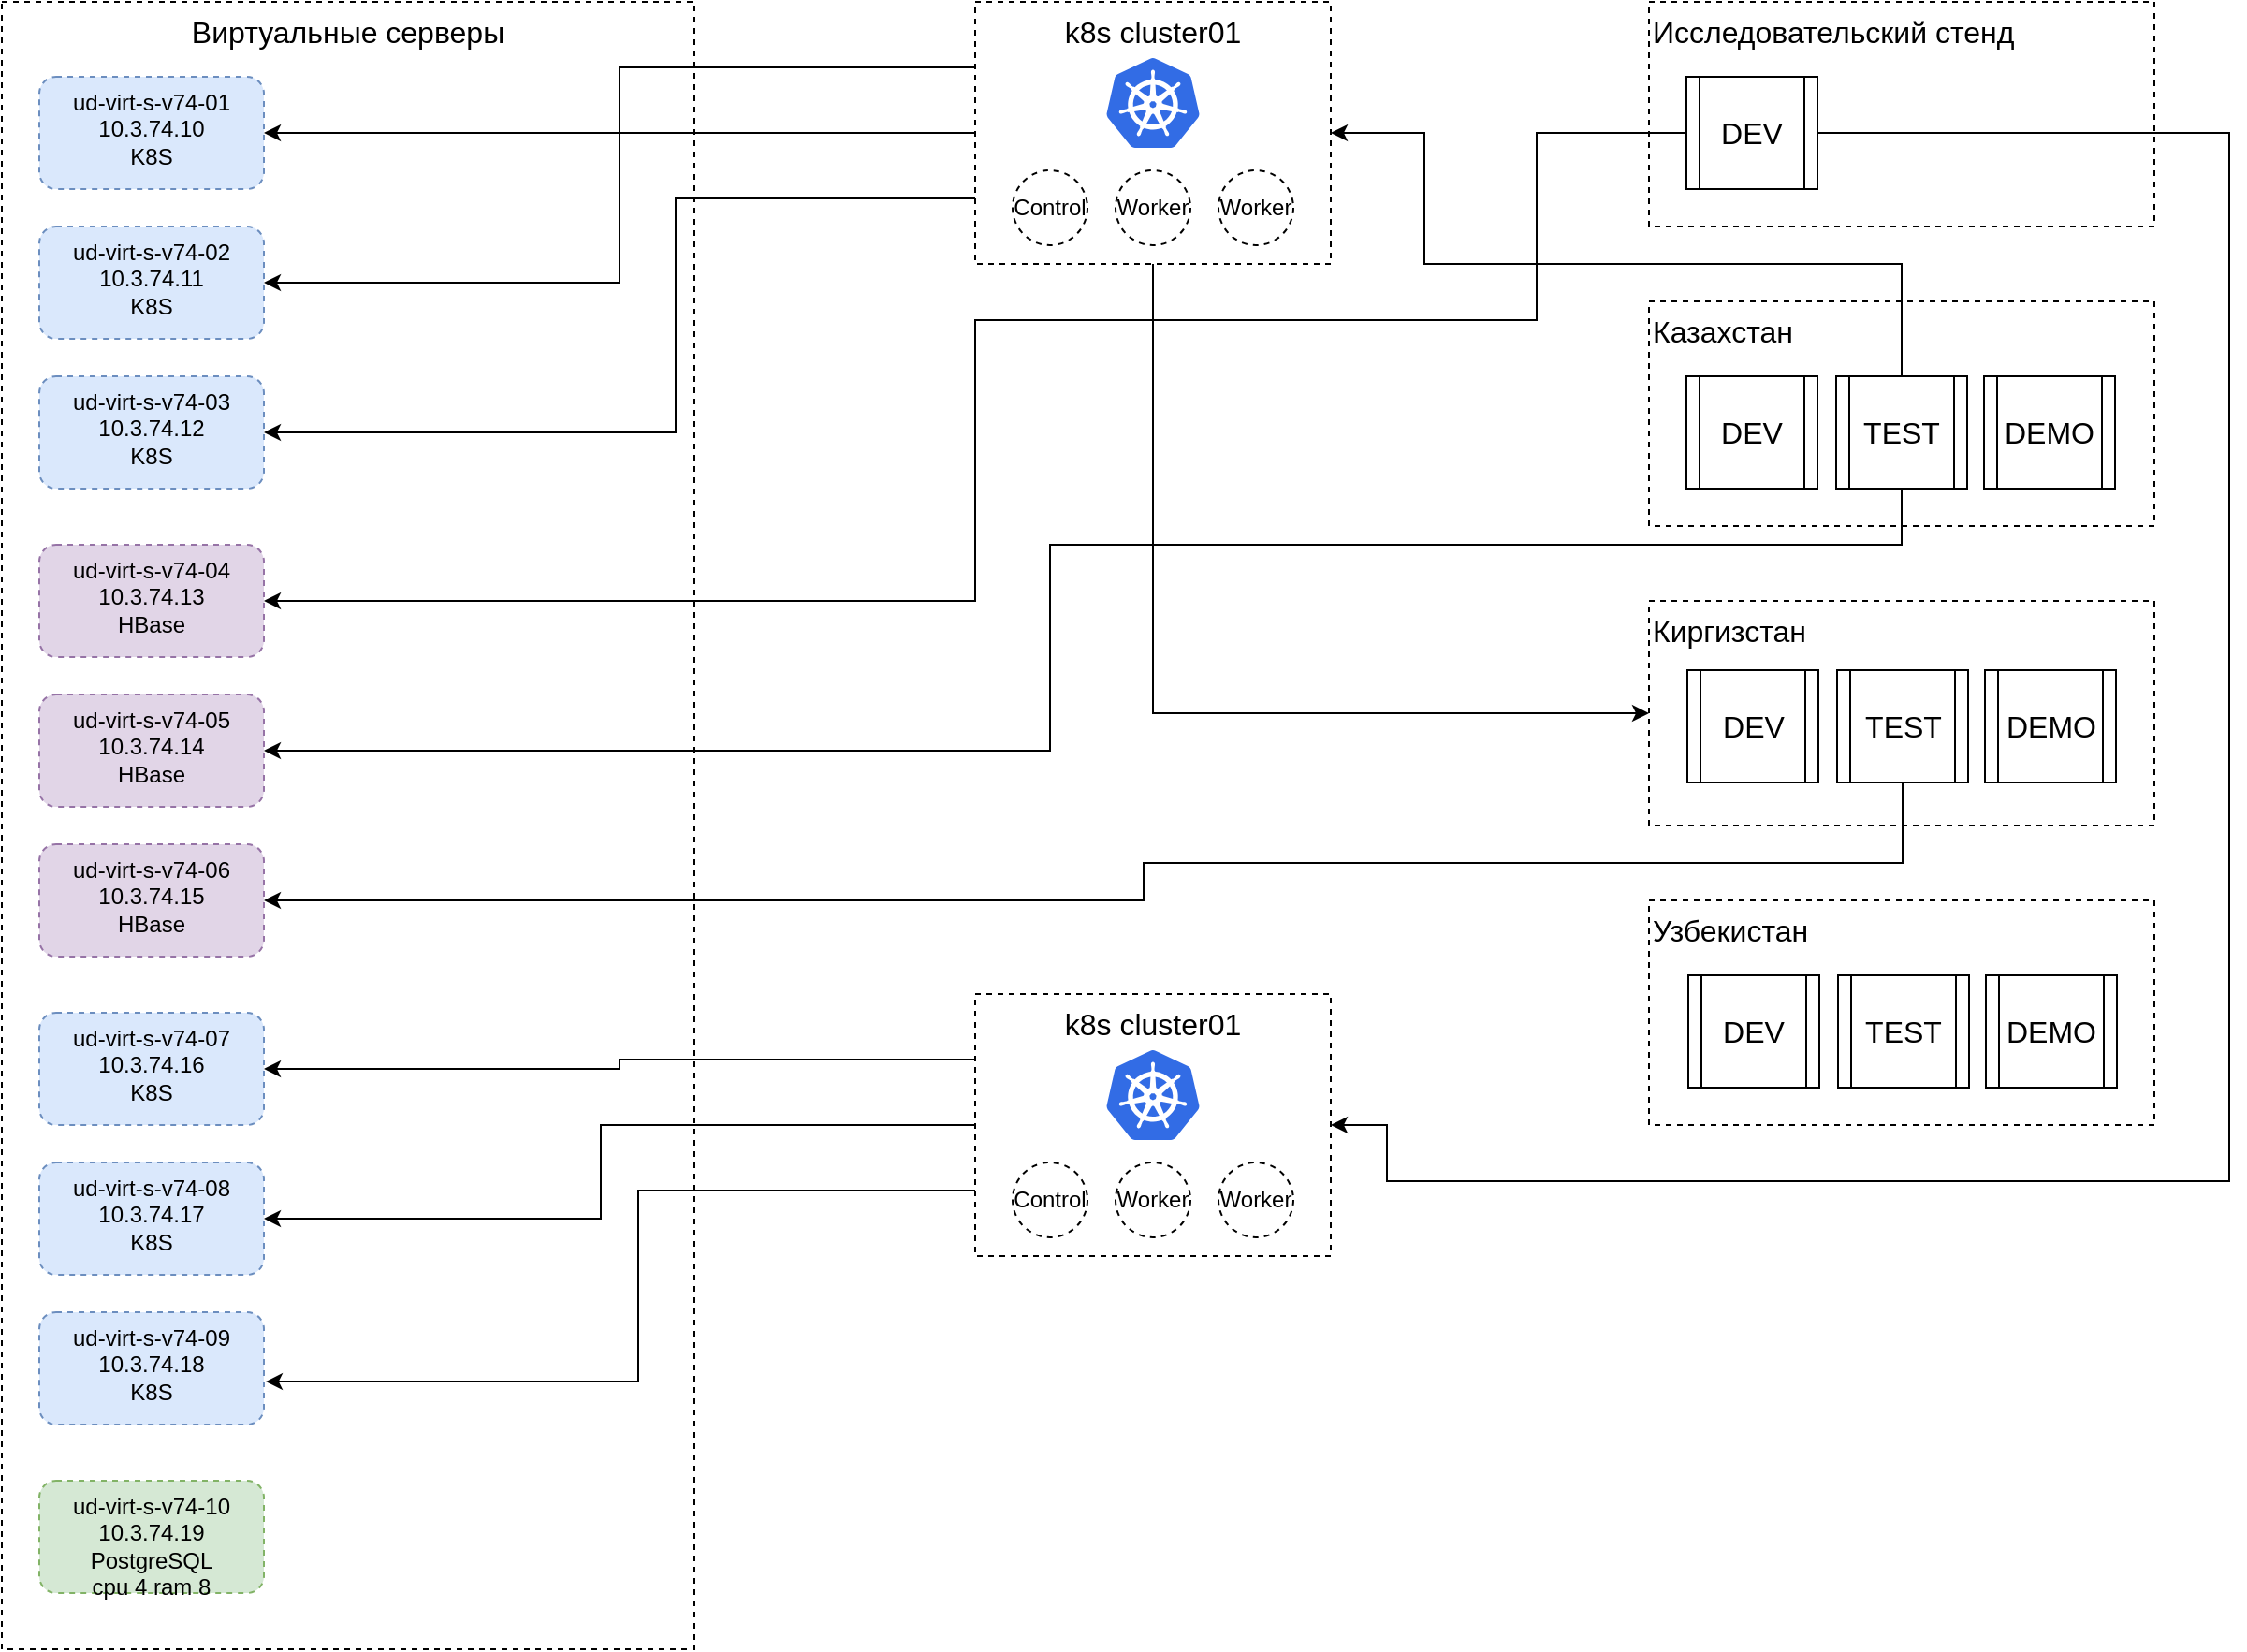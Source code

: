 <mxfile version="12.9.9" type="github">
  <diagram id="6sZUYCd6SJtvm4ZccUm2" name="Страница 1">
    <mxGraphModel dx="2062" dy="2324" grid="1" gridSize="10" guides="1" tooltips="1" connect="1" arrows="1" fold="1" page="1" pageScale="1" pageWidth="827" pageHeight="1169" math="0" shadow="0">
      <root>
        <mxCell id="0" />
        <mxCell id="1" parent="0" />
        <mxCell id="d1vBrUORe-Oo3YSFBDus-1" value="Виртуальные серверы" style="rounded=0;whiteSpace=wrap;html=1;dashed=1;align=center;verticalAlign=top;fontSize=16;" vertex="1" parent="1">
          <mxGeometry x="40" y="-800" width="370" height="880" as="geometry" />
        </mxCell>
        <mxCell id="d1vBrUORe-Oo3YSFBDus-2" value="ud-virt-s-v74-01&lt;br&gt;10.3.74.10&lt;br&gt;K8S" style="rounded=1;whiteSpace=wrap;html=1;dashed=1;align=center;verticalAlign=top;fillColor=#dae8fc;strokeColor=#6c8ebf;" vertex="1" parent="1">
          <mxGeometry x="60" y="-760" width="120" height="60" as="geometry" />
        </mxCell>
        <mxCell id="d1vBrUORe-Oo3YSFBDus-3" value="ud-virt-s-v74-02&lt;br&gt;10.3.74.11&lt;br&gt;K8S" style="rounded=1;whiteSpace=wrap;html=1;dashed=1;align=center;verticalAlign=top;fillColor=#dae8fc;strokeColor=#6c8ebf;" vertex="1" parent="1">
          <mxGeometry x="60" y="-680" width="120" height="60" as="geometry" />
        </mxCell>
        <mxCell id="d1vBrUORe-Oo3YSFBDus-4" value="ud-virt-s-v74-03&lt;br&gt;10.3.74.12&lt;br&gt;K8S" style="rounded=1;whiteSpace=wrap;html=1;dashed=1;align=center;verticalAlign=top;fillColor=#dae8fc;strokeColor=#6c8ebf;" vertex="1" parent="1">
          <mxGeometry x="60" y="-600" width="120" height="60" as="geometry" />
        </mxCell>
        <mxCell id="d1vBrUORe-Oo3YSFBDus-5" value="ud-virt-s-v74-07&lt;br&gt;10.3.74.16&lt;br&gt;K8S" style="rounded=1;whiteSpace=wrap;html=1;dashed=1;align=center;verticalAlign=top;fillColor=#dae8fc;strokeColor=#6c8ebf;" vertex="1" parent="1">
          <mxGeometry x="60" y="-260" width="120" height="60" as="geometry" />
        </mxCell>
        <mxCell id="d1vBrUORe-Oo3YSFBDus-6" value="ud-virt-s-v74-08&lt;br&gt;10.3.74.17&lt;br&gt;K8S" style="rounded=1;whiteSpace=wrap;html=1;dashed=1;align=center;verticalAlign=top;fillColor=#dae8fc;strokeColor=#6c8ebf;" vertex="1" parent="1">
          <mxGeometry x="60" y="-180" width="120" height="60" as="geometry" />
        </mxCell>
        <mxCell id="d1vBrUORe-Oo3YSFBDus-7" value="ud-virt-s-v74-09&lt;br&gt;10.3.74.18&lt;br&gt;K8S" style="rounded=1;whiteSpace=wrap;html=1;dashed=1;align=center;verticalAlign=top;fillColor=#dae8fc;strokeColor=#6c8ebf;" vertex="1" parent="1">
          <mxGeometry x="60" y="-100" width="120" height="60" as="geometry" />
        </mxCell>
        <mxCell id="d1vBrUORe-Oo3YSFBDus-8" value="ud-virt-s-v74-04&lt;br&gt;10.3.74.13&lt;br&gt;HBase" style="rounded=1;whiteSpace=wrap;html=1;dashed=1;align=center;verticalAlign=top;fillColor=#e1d5e7;strokeColor=#9673a6;" vertex="1" parent="1">
          <mxGeometry x="60" y="-510" width="120" height="60" as="geometry" />
        </mxCell>
        <mxCell id="d1vBrUORe-Oo3YSFBDus-9" value="ud-virt-s-v74-05&lt;br&gt;10.3.74.14&lt;br&gt;HBase" style="rounded=1;whiteSpace=wrap;html=1;dashed=1;align=center;verticalAlign=top;fillColor=#e1d5e7;strokeColor=#9673a6;" vertex="1" parent="1">
          <mxGeometry x="60" y="-430" width="120" height="60" as="geometry" />
        </mxCell>
        <mxCell id="d1vBrUORe-Oo3YSFBDus-10" value="ud-virt-s-v74-06&lt;br&gt;10.3.74.15&lt;br&gt;HBase" style="rounded=1;whiteSpace=wrap;html=1;dashed=1;align=center;verticalAlign=top;fillColor=#e1d5e7;strokeColor=#9673a6;" vertex="1" parent="1">
          <mxGeometry x="60" y="-350" width="120" height="60" as="geometry" />
        </mxCell>
        <mxCell id="d1vBrUORe-Oo3YSFBDus-11" value="ud-virt-s-v74-10&lt;br&gt;10.3.74.19&lt;br&gt;PostgreSQL&lt;br&gt;cpu 4&lt;span&gt;&amp;nbsp;ram&amp;nbsp;&lt;/span&gt;8" style="rounded=1;whiteSpace=wrap;html=1;dashed=1;align=center;verticalAlign=top;fillColor=#d5e8d4;strokeColor=#82b366;" vertex="1" parent="1">
          <mxGeometry x="60" y="-10" width="120" height="60" as="geometry" />
        </mxCell>
        <mxCell id="d1vBrUORe-Oo3YSFBDus-12" value="Исследовательский стенд" style="rounded=0;whiteSpace=wrap;html=1;dashed=1;align=left;verticalAlign=top;fontSize=16;" vertex="1" parent="1">
          <mxGeometry x="920" y="-800" width="270" height="120" as="geometry" />
        </mxCell>
        <mxCell id="d1vBrUORe-Oo3YSFBDus-13" value="Казахстан" style="rounded=0;whiteSpace=wrap;html=1;dashed=1;align=left;verticalAlign=top;fontSize=16;" vertex="1" parent="1">
          <mxGeometry x="920" y="-640" width="270" height="120" as="geometry" />
        </mxCell>
        <mxCell id="d1vBrUORe-Oo3YSFBDus-14" value="Киргизстан" style="rounded=0;whiteSpace=wrap;html=1;dashed=1;align=left;verticalAlign=top;fontSize=16;" vertex="1" parent="1">
          <mxGeometry x="920" y="-480" width="270" height="120" as="geometry" />
        </mxCell>
        <mxCell id="d1vBrUORe-Oo3YSFBDus-15" value="Узбекистан" style="rounded=0;whiteSpace=wrap;html=1;dashed=1;align=left;verticalAlign=top;fontSize=16;" vertex="1" parent="1">
          <mxGeometry x="920" y="-320" width="270" height="120" as="geometry" />
        </mxCell>
        <mxCell id="d1vBrUORe-Oo3YSFBDus-17" value="DEV" style="shape=process;whiteSpace=wrap;html=1;backgroundOutline=1;fontSize=16;align=center;" vertex="1" parent="1">
          <mxGeometry x="940" y="-600" width="70" height="60" as="geometry" />
        </mxCell>
        <mxCell id="d1vBrUORe-Oo3YSFBDus-86" style="edgeStyle=orthogonalEdgeStyle;rounded=0;orthogonalLoop=1;jettySize=auto;html=1;exitX=0.5;exitY=1;exitDx=0;exitDy=0;entryX=1;entryY=0.5;entryDx=0;entryDy=0;" edge="1" parent="1" source="d1vBrUORe-Oo3YSFBDus-19" target="d1vBrUORe-Oo3YSFBDus-9">
          <mxGeometry relative="1" as="geometry">
            <Array as="points">
              <mxPoint x="1055" y="-510" />
              <mxPoint x="600" y="-510" />
              <mxPoint x="600" y="-400" />
            </Array>
          </mxGeometry>
        </mxCell>
        <mxCell id="d1vBrUORe-Oo3YSFBDus-92" style="edgeStyle=orthogonalEdgeStyle;rounded=0;orthogonalLoop=1;jettySize=auto;html=1;exitX=0.5;exitY=0;exitDx=0;exitDy=0;entryX=1;entryY=0.5;entryDx=0;entryDy=0;" edge="1" parent="1" source="d1vBrUORe-Oo3YSFBDus-19" target="d1vBrUORe-Oo3YSFBDus-39">
          <mxGeometry relative="1" as="geometry">
            <Array as="points">
              <mxPoint x="1055" y="-660" />
              <mxPoint x="800" y="-660" />
              <mxPoint x="800" y="-730" />
            </Array>
          </mxGeometry>
        </mxCell>
        <mxCell id="d1vBrUORe-Oo3YSFBDus-19" value="TEST" style="shape=process;whiteSpace=wrap;html=1;backgroundOutline=1;fontSize=16;align=center;" vertex="1" parent="1">
          <mxGeometry x="1020" y="-600" width="70" height="60" as="geometry" />
        </mxCell>
        <mxCell id="d1vBrUORe-Oo3YSFBDus-22" value="DEMO" style="shape=process;whiteSpace=wrap;html=1;backgroundOutline=1;fontSize=16;align=center;" vertex="1" parent="1">
          <mxGeometry x="1099" y="-600" width="70" height="60" as="geometry" />
        </mxCell>
        <mxCell id="d1vBrUORe-Oo3YSFBDus-85" style="edgeStyle=orthogonalEdgeStyle;rounded=0;orthogonalLoop=1;jettySize=auto;html=1;exitX=0;exitY=0.5;exitDx=0;exitDy=0;entryX=1;entryY=0.5;entryDx=0;entryDy=0;" edge="1" parent="1" source="d1vBrUORe-Oo3YSFBDus-24" target="d1vBrUORe-Oo3YSFBDus-8">
          <mxGeometry relative="1" as="geometry">
            <Array as="points">
              <mxPoint x="860" y="-730" />
              <mxPoint x="860" y="-630" />
              <mxPoint x="560" y="-630" />
              <mxPoint x="560" y="-480" />
            </Array>
          </mxGeometry>
        </mxCell>
        <mxCell id="d1vBrUORe-Oo3YSFBDus-93" style="edgeStyle=orthogonalEdgeStyle;rounded=0;orthogonalLoop=1;jettySize=auto;html=1;exitX=1;exitY=0.5;exitDx=0;exitDy=0;entryX=1;entryY=0.5;entryDx=0;entryDy=0;" edge="1" parent="1" source="d1vBrUORe-Oo3YSFBDus-24" target="d1vBrUORe-Oo3YSFBDus-72">
          <mxGeometry relative="1" as="geometry">
            <Array as="points">
              <mxPoint x="1230" y="-730" />
              <mxPoint x="1230" y="-170" />
              <mxPoint x="780" y="-170" />
              <mxPoint x="780" y="-200" />
            </Array>
          </mxGeometry>
        </mxCell>
        <mxCell id="d1vBrUORe-Oo3YSFBDus-24" value="DEV" style="shape=process;whiteSpace=wrap;html=1;backgroundOutline=1;fontSize=16;align=center;" vertex="1" parent="1">
          <mxGeometry x="940" y="-760" width="70" height="60" as="geometry" />
        </mxCell>
        <mxCell id="d1vBrUORe-Oo3YSFBDus-26" value="DEV" style="shape=process;whiteSpace=wrap;html=1;backgroundOutline=1;fontSize=16;align=center;" vertex="1" parent="1">
          <mxGeometry x="940.5" y="-443" width="70" height="60" as="geometry" />
        </mxCell>
        <mxCell id="d1vBrUORe-Oo3YSFBDus-88" style="edgeStyle=orthogonalEdgeStyle;rounded=0;orthogonalLoop=1;jettySize=auto;html=1;exitX=0.5;exitY=1;exitDx=0;exitDy=0;entryX=1;entryY=0.5;entryDx=0;entryDy=0;" edge="1" parent="1" source="d1vBrUORe-Oo3YSFBDus-28" target="d1vBrUORe-Oo3YSFBDus-10">
          <mxGeometry relative="1" as="geometry">
            <Array as="points">
              <mxPoint x="1056" y="-340" />
              <mxPoint x="650" y="-340" />
              <mxPoint x="650" y="-320" />
            </Array>
          </mxGeometry>
        </mxCell>
        <mxCell id="d1vBrUORe-Oo3YSFBDus-28" value="TEST" style="shape=process;whiteSpace=wrap;html=1;backgroundOutline=1;fontSize=16;align=center;" vertex="1" parent="1">
          <mxGeometry x="1020.5" y="-443" width="70" height="60" as="geometry" />
        </mxCell>
        <mxCell id="d1vBrUORe-Oo3YSFBDus-31" value="DEMO" style="shape=process;whiteSpace=wrap;html=1;backgroundOutline=1;fontSize=16;align=center;" vertex="1" parent="1">
          <mxGeometry x="1099.5" y="-443" width="70" height="60" as="geometry" />
        </mxCell>
        <mxCell id="d1vBrUORe-Oo3YSFBDus-33" value="DEV" style="shape=process;whiteSpace=wrap;html=1;backgroundOutline=1;fontSize=16;align=center;" vertex="1" parent="1">
          <mxGeometry x="941" y="-280" width="70" height="60" as="geometry" />
        </mxCell>
        <mxCell id="d1vBrUORe-Oo3YSFBDus-35" value="TEST" style="shape=process;whiteSpace=wrap;html=1;backgroundOutline=1;fontSize=16;align=center;" vertex="1" parent="1">
          <mxGeometry x="1021" y="-280" width="70" height="60" as="geometry" />
        </mxCell>
        <mxCell id="d1vBrUORe-Oo3YSFBDus-38" value="DEMO" style="shape=process;whiteSpace=wrap;html=1;backgroundOutline=1;fontSize=16;align=center;" vertex="1" parent="1">
          <mxGeometry x="1100" y="-280" width="70" height="60" as="geometry" />
        </mxCell>
        <mxCell id="d1vBrUORe-Oo3YSFBDus-78" style="edgeStyle=orthogonalEdgeStyle;rounded=0;orthogonalLoop=1;jettySize=auto;html=1;exitX=0;exitY=0.25;exitDx=0;exitDy=0;entryX=1;entryY=0.5;entryDx=0;entryDy=0;" edge="1" parent="1" source="d1vBrUORe-Oo3YSFBDus-39" target="d1vBrUORe-Oo3YSFBDus-2">
          <mxGeometry relative="1" as="geometry" />
        </mxCell>
        <mxCell id="d1vBrUORe-Oo3YSFBDus-80" style="edgeStyle=orthogonalEdgeStyle;rounded=0;orthogonalLoop=1;jettySize=auto;html=1;exitX=0;exitY=0.5;exitDx=0;exitDy=0;entryX=1;entryY=0.5;entryDx=0;entryDy=0;" edge="1" parent="1" source="d1vBrUORe-Oo3YSFBDus-39" target="d1vBrUORe-Oo3YSFBDus-3">
          <mxGeometry relative="1" as="geometry" />
        </mxCell>
        <mxCell id="d1vBrUORe-Oo3YSFBDus-81" style="edgeStyle=orthogonalEdgeStyle;rounded=0;orthogonalLoop=1;jettySize=auto;html=1;exitX=0;exitY=0.75;exitDx=0;exitDy=0;entryX=1;entryY=0.5;entryDx=0;entryDy=0;" edge="1" parent="1" source="d1vBrUORe-Oo3YSFBDus-39" target="d1vBrUORe-Oo3YSFBDus-4">
          <mxGeometry relative="1" as="geometry">
            <Array as="points">
              <mxPoint x="400" y="-695" />
              <mxPoint x="400" y="-570" />
            </Array>
          </mxGeometry>
        </mxCell>
        <mxCell id="d1vBrUORe-Oo3YSFBDus-91" style="edgeStyle=orthogonalEdgeStyle;rounded=0;orthogonalLoop=1;jettySize=auto;html=1;exitX=0.5;exitY=1;exitDx=0;exitDy=0;entryX=0;entryY=0.5;entryDx=0;entryDy=0;" edge="1" parent="1" source="d1vBrUORe-Oo3YSFBDus-39" target="d1vBrUORe-Oo3YSFBDus-14">
          <mxGeometry relative="1" as="geometry" />
        </mxCell>
        <mxCell id="d1vBrUORe-Oo3YSFBDus-39" value="k8s cluster01" style="rounded=0;whiteSpace=wrap;html=1;fontSize=16;align=center;dashed=1;verticalAlign=top;" vertex="1" parent="1">
          <mxGeometry x="560" y="-800" width="190" height="140" as="geometry" />
        </mxCell>
        <mxCell id="d1vBrUORe-Oo3YSFBDus-40" value="" style="aspect=fixed;html=1;points=[];align=center;image;fontSize=12;image=img/lib/mscae/Kubernetes.svg;dashed=1;" vertex="1" parent="1">
          <mxGeometry x="630" y="-770" width="50" height="48" as="geometry" />
        </mxCell>
        <mxCell id="d1vBrUORe-Oo3YSFBDus-42" value="Control" style="ellipse;whiteSpace=wrap;html=1;aspect=fixed;dashed=1;fontSize=12;align=center;fontColor=#000000;strokeColor=#000000;" vertex="1" parent="1">
          <mxGeometry x="580" y="-710" width="40" height="40" as="geometry" />
        </mxCell>
        <mxCell id="d1vBrUORe-Oo3YSFBDus-44" value="Worker" style="ellipse;whiteSpace=wrap;html=1;aspect=fixed;dashed=1;fontSize=12;align=center;fontColor=#000000;strokeColor=#000000;" vertex="1" parent="1">
          <mxGeometry x="635" y="-710" width="40" height="40" as="geometry" />
        </mxCell>
        <mxCell id="d1vBrUORe-Oo3YSFBDus-46" value="Worker" style="ellipse;whiteSpace=wrap;html=1;aspect=fixed;dashed=1;fontSize=12;align=center;fontColor=#000000;strokeColor=#000000;" vertex="1" parent="1">
          <mxGeometry x="690" y="-710" width="40" height="40" as="geometry" />
        </mxCell>
        <mxCell id="d1vBrUORe-Oo3YSFBDus-77" style="edgeStyle=orthogonalEdgeStyle;rounded=0;orthogonalLoop=1;jettySize=auto;html=1;exitX=0;exitY=0.5;exitDx=0;exitDy=0;entryX=1;entryY=0.5;entryDx=0;entryDy=0;" edge="1" parent="1" source="d1vBrUORe-Oo3YSFBDus-72" target="d1vBrUORe-Oo3YSFBDus-6">
          <mxGeometry relative="1" as="geometry">
            <Array as="points">
              <mxPoint x="360" y="-200" />
              <mxPoint x="360" y="-150" />
            </Array>
          </mxGeometry>
        </mxCell>
        <mxCell id="d1vBrUORe-Oo3YSFBDus-79" style="edgeStyle=orthogonalEdgeStyle;rounded=0;orthogonalLoop=1;jettySize=auto;html=1;exitX=0;exitY=0.75;exitDx=0;exitDy=0;entryX=1.008;entryY=0.617;entryDx=0;entryDy=0;entryPerimeter=0;" edge="1" parent="1" source="d1vBrUORe-Oo3YSFBDus-72" target="d1vBrUORe-Oo3YSFBDus-7">
          <mxGeometry relative="1" as="geometry">
            <Array as="points">
              <mxPoint x="380" y="-165" />
              <mxPoint x="380" y="-63" />
            </Array>
          </mxGeometry>
        </mxCell>
        <mxCell id="d1vBrUORe-Oo3YSFBDus-82" style="edgeStyle=orthogonalEdgeStyle;rounded=0;orthogonalLoop=1;jettySize=auto;html=1;exitX=0;exitY=0.25;exitDx=0;exitDy=0;entryX=1;entryY=0.5;entryDx=0;entryDy=0;" edge="1" parent="1" source="d1vBrUORe-Oo3YSFBDus-72" target="d1vBrUORe-Oo3YSFBDus-5">
          <mxGeometry relative="1" as="geometry" />
        </mxCell>
        <mxCell id="d1vBrUORe-Oo3YSFBDus-72" value="k8s cluster01" style="rounded=0;whiteSpace=wrap;html=1;fontSize=16;align=center;dashed=1;verticalAlign=top;" vertex="1" parent="1">
          <mxGeometry x="560" y="-270" width="190" height="140" as="geometry" />
        </mxCell>
        <mxCell id="d1vBrUORe-Oo3YSFBDus-73" value="" style="aspect=fixed;html=1;points=[];align=center;image;fontSize=12;image=img/lib/mscae/Kubernetes.svg;dashed=1;" vertex="1" parent="1">
          <mxGeometry x="630" y="-240" width="50" height="48" as="geometry" />
        </mxCell>
        <mxCell id="d1vBrUORe-Oo3YSFBDus-74" value="Control" style="ellipse;whiteSpace=wrap;html=1;aspect=fixed;dashed=1;fontSize=12;align=center;fontColor=#000000;strokeColor=#000000;" vertex="1" parent="1">
          <mxGeometry x="580" y="-180" width="40" height="40" as="geometry" />
        </mxCell>
        <mxCell id="d1vBrUORe-Oo3YSFBDus-75" value="Worker" style="ellipse;whiteSpace=wrap;html=1;aspect=fixed;dashed=1;fontSize=12;align=center;fontColor=#000000;strokeColor=#000000;" vertex="1" parent="1">
          <mxGeometry x="635" y="-180" width="40" height="40" as="geometry" />
        </mxCell>
        <mxCell id="d1vBrUORe-Oo3YSFBDus-76" value="Worker" style="ellipse;whiteSpace=wrap;html=1;aspect=fixed;dashed=1;fontSize=12;align=center;fontColor=#000000;strokeColor=#000000;" vertex="1" parent="1">
          <mxGeometry x="690" y="-180" width="40" height="40" as="geometry" />
        </mxCell>
      </root>
    </mxGraphModel>
  </diagram>
</mxfile>
